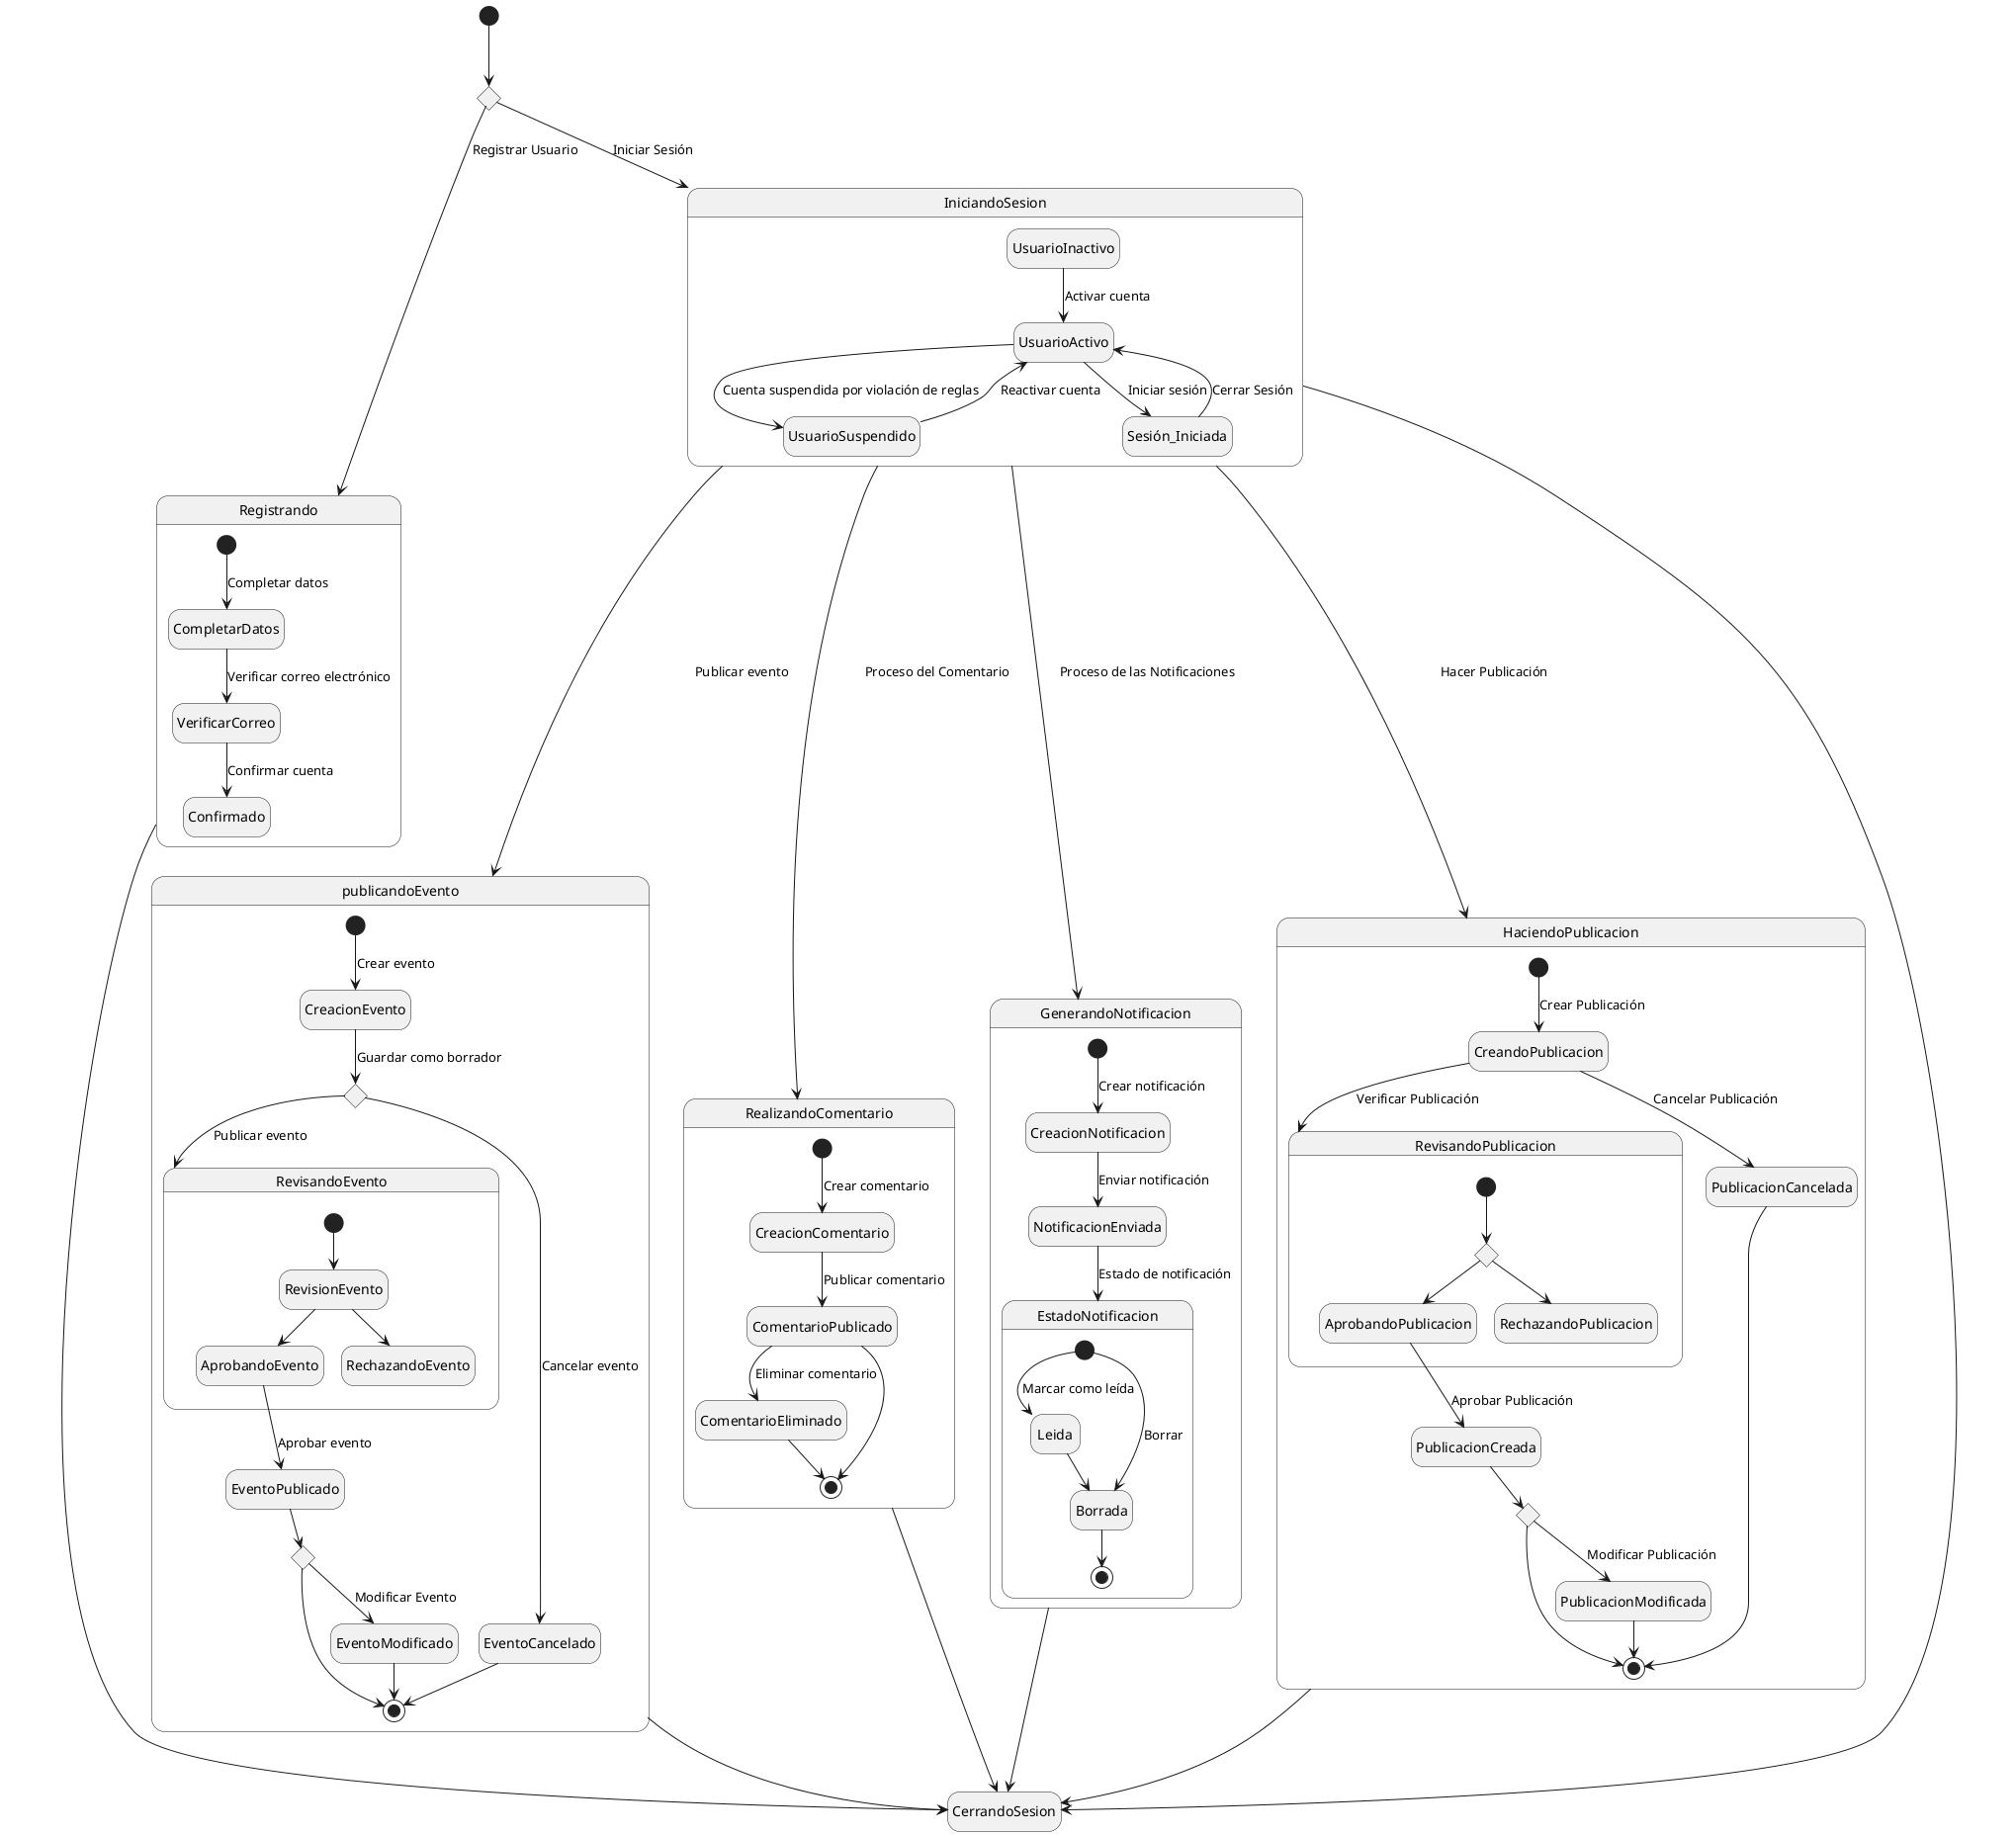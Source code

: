 @startuml Diagrama_de_subestados

hide empty description

' Estado inicial
state decision <<choice>>
[*] --> decision
decision --> Registrando : Registrar Usuario
state Registrando {
    [*] --> CompletarDatos : Completar datos
    CompletarDatos --> VerificarCorreo : Verificar correo electrónico
    VerificarCorreo --> Confirmado : Confirmar cuenta
}

' Subestados del Usuario

decision --> IniciandoSesion : Iniciar Sesión
state IniciandoSesion {

    UsuarioInactivo --> UsuarioActivo : Activar cuenta
    UsuarioActivo --> UsuarioSuspendido : Cuenta suspendida por violación de reglas
    UsuarioSuspendido --> UsuarioActivo : Reactivar cuenta
    UsuarioActivo --> Sesión_Iniciada : Iniciar sesión
    Sesión_Iniciada --> UsuarioActivo : Cerrar Sesión
}

' Estado inicial del Evento
IniciandoSesion --> publicandoEvento : Publicar evento

' Subestados del Evento
state publicandoEvento {
    [*] --> CreacionEvento : Crear evento
    state RevisandoEvento{
        [*] --> RevisionEvento
RevisionEvento --> AprobandoEvento  
RevisionEvento --> RechazandoEvento  
    }
    state EventoBorrador <<choice>>
    state decision2 <<choice>>
    CreacionEvento --> EventoBorrador : Guardar como borrador
    EventoBorrador --> RevisandoEvento : Publicar evento
    AprobandoEvento --> EventoPublicado : Aprobar evento
    EventoBorrador --> EventoCancelado : Cancelar evento
    EventoCancelado --> [*]
    EventoModificado --> [*]
    EventoPublicado --> decision2
    decision2 --> EventoModificado: Modificar Evento               
    decision2 --> [*]               


}

' Estado inicial del Comentario
IniciandoSesion --> RealizandoComentario : Proceso del Comentario

' Subestados del Comentario
state RealizandoComentario {
    [*] --> CreacionComentario : Crear comentario
    CreacionComentario --> ComentarioPublicado : Publicar comentario
    ComentarioPublicado --> ComentarioEliminado : Eliminar comentario
    ComentarioPublicado --> [*]
    ComentarioEliminado --> [*]
}

' Estado inicial de las Notificaciones
IniciandoSesion --> GenerandoNotificacion : Proceso de las Notificaciones
'Estado Haciendo Publicación
IniciandoSesion --> HaciendoPublicacion: Hacer Publicación
state HaciendoPublicacion{
     [*] --> CreandoPublicacion : Crear Publicación
    CreandoPublicacion --> RevisandoPublicacion : Verificar Publicación
    state RevisandoPublicacion{
state RevisionPublicacion <<choice>>
[*] --> RevisionPublicacion
RevisionPublicacion --> AprobandoPublicacion  
RevisionPublicacion --> RechazandoPublicacion  
    }

    AprobandoPublicacion --> PublicacionCreada : Aprobar Publicación
   state decision3 <<choice>>
   
    CreandoPublicacion --> PublicacionCancelada : Cancelar Publicación
    PublicacionCancelada --> [*]
    PublicacionCreada --> decision3
    decision3 --> PublicacionModificada: Modificar Publicación
    decision3 --> [*]

    PublicacionModificada --> [*]
   
}
' Subestados de las Notificaciones
state GenerandoNotificacion {
    [*] --> CreacionNotificacion : Crear notificación
    CreacionNotificacion --> NotificacionEnviada : Enviar notificación
    NotificacionEnviada --> EstadoNotificacion : Estado de notificación
    state EstadoNotificacion <<choice>> {
        [*] --> Leida : Marcar como leída
        [*] --> Borrada : Borrar
        Leida --> Borrada
        Borrada --> [*]
    }
}
state CerrandoSesion 
HaciendoPublicacion --> CerrandoSesion
GenerandoNotificacion --> CerrandoSesion
Registrando --> CerrandoSesion
IniciandoSesion --> CerrandoSesion
RealizandoComentario --> CerrandoSesion
publicandoEvento --> CerrandoSesion
@enduml


